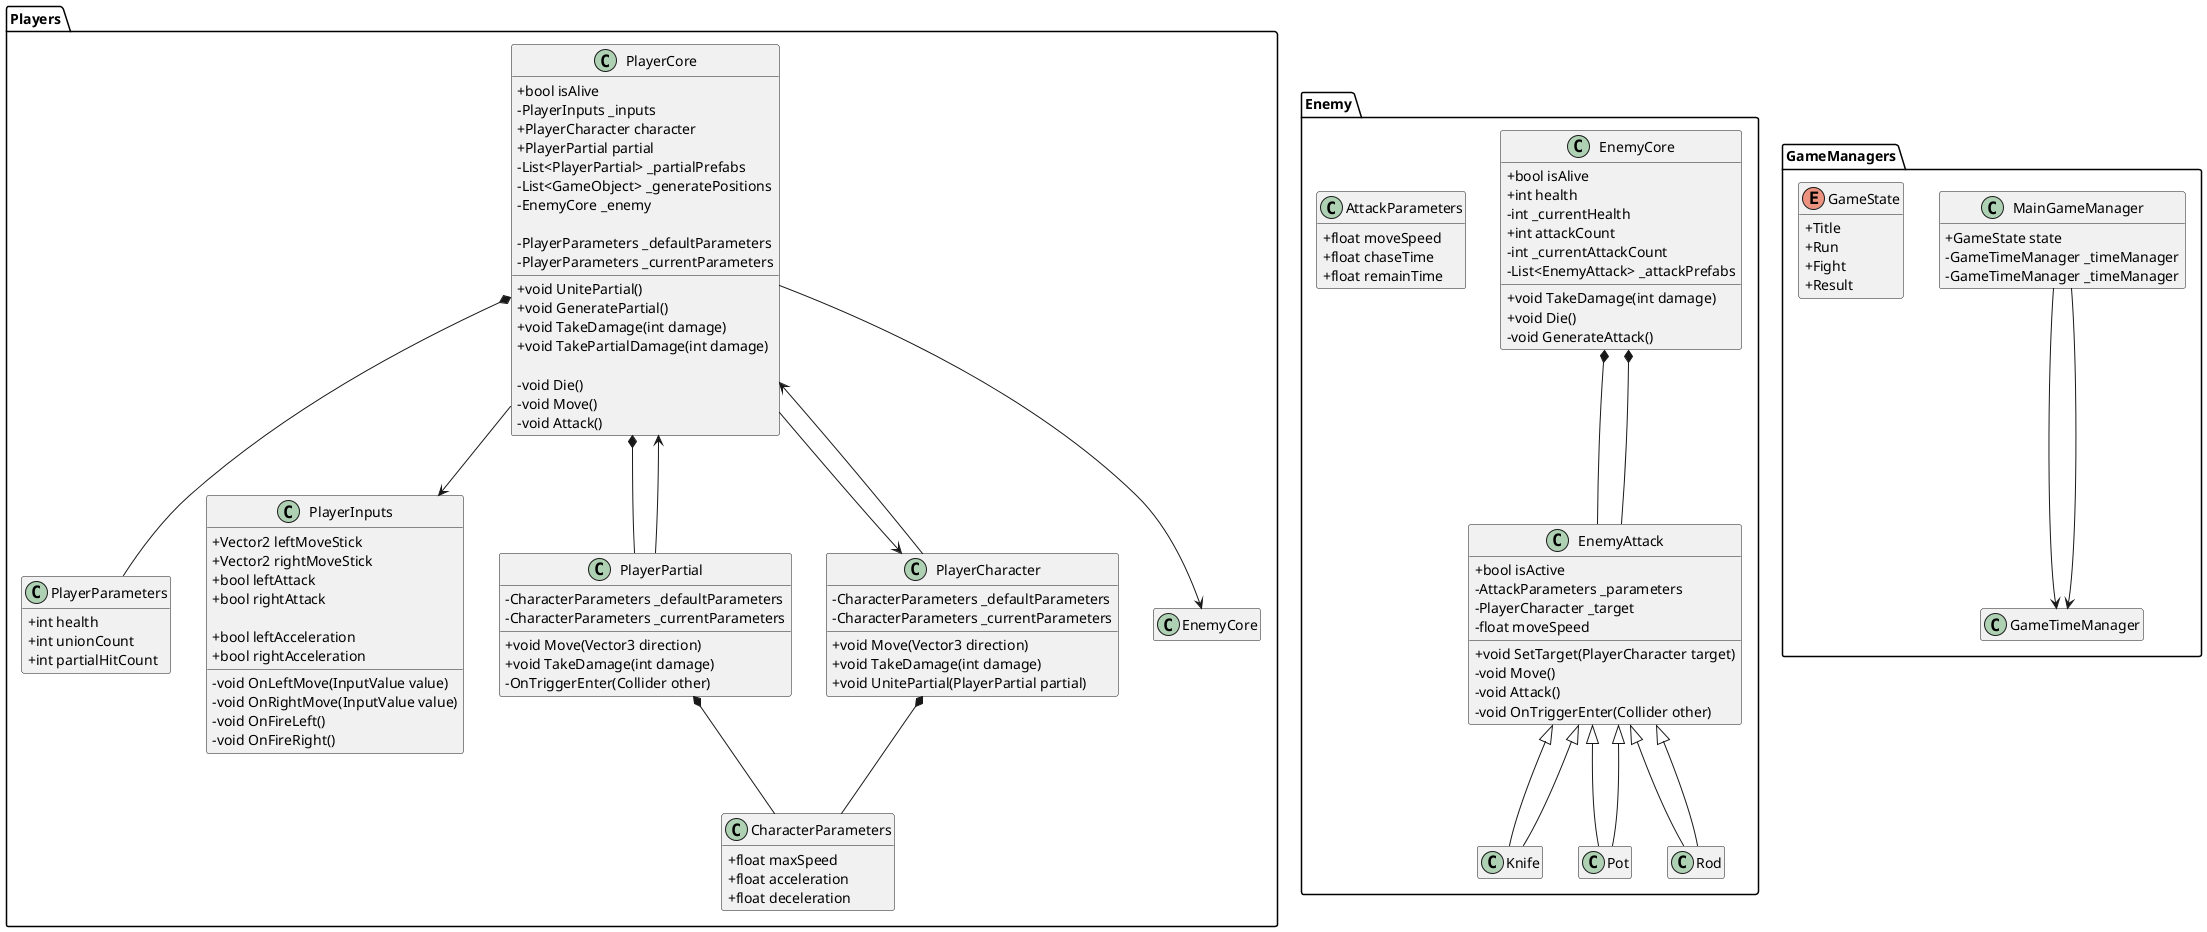 @startuml Class
skinparam classAttributeIconSize 0
hide empty members

namespace Players {
    class PlayerParameters{
        + int health
        + int unionCount
        + int partialHitCount
    }

    class CharacterParameters{
        + float maxSpeed
        + float acceleration
        + float deceleration
    }

    class PlayerInputs{
        + Vector2 leftMoveStick
        + Vector2 rightMoveStick
        + bool leftAttack
        + bool rightAttack

        + bool leftAcceleration
        + bool rightAcceleration

        - void OnLeftMove(InputValue value)
        - void OnRightMove(InputValue value)
        - void OnFireLeft()
        - void OnFireRight()
    }


    class PlayerCore {
        + bool isAlive
        - PlayerInputs _inputs
        + PlayerCharacter character
        + PlayerPartial partial
        - List<PlayerPartial> _partialPrefabs
        - List<GameObject> _generatePositions
        - EnemyCore _enemy

        - PlayerParameters _defaultParameters
        - PlayerParameters _currentParameters

        + void UnitePartial()
        + void GeneratePartial()
        + void TakeDamage(int damage)
        + void TakePartialDamage(int damage)

        - void Die()
        - void Move()
        - void Attack()
    }

    PlayerCore *-- PlayerParameters
    PlayerCore *-- PlayerPartial

    PlayerCore --> PlayerInputs
    PlayerCore --> PlayerCharacter
    PlayerCore --> EnemyCore

    class PlayerCharacter {
        - CharacterParameters _defaultParameters
        - CharacterParameters _currentParameters

        + void Move(Vector3 direction)
        + void TakeDamage(int damage)
        + void UnitePartial(PlayerPartial partial)
    }

    PlayerCore <-- PlayerCharacter
    PlayerCharacter *-- CharacterParameters

    class PlayerPartial {
        - CharacterParameters _defaultParameters
        - CharacterParameters _currentParameters

        + void Move(Vector3 direction)
        + void TakeDamage(int damage)
        - OnTriggerEnter(Collider other)
    }

    PlayerCore <-- PlayerPartial
    PlayerPartial *-- CharacterParameters
}

namespace Enemy {
    class EnemyCore {
        + bool isAlive
        + int health
        - int _currentHealth
        + int attackCount
        - int _currentAttackCount
        - List<EnemyAttack> _attackPrefabs

        + void TakeDamage(int damage)
        + void Die()
        - void GenerateAttack()
    }

    class AttackParameters {
        + float moveSpeed
        + float chaseTime
        + float remainTime
    }

    class EnemyAttack {
        + bool isActive
        - AttackParameters _parameters
        - PlayerCharacter _target
        - float moveSpeed

        + void SetTarget(PlayerCharacter target)
        - void Move()
        - void Attack()
        - void OnTriggerEnter(Collider other)
    }

    EnemyCore *-- EnemyAttack

    class Knife
    class Pot
    Class Rod

    EnemyAttack <|-- Knife
    EnemyAttack <|-- Pot
    EnemyAttack <|-- Rod

    EnemyCore *-- EnemyAttack

    class Knife
    class Pot
    Class Rod

    EnemyAttack <|-- Knife
    EnemyAttack <|-- Pot
    EnemyAttack <|-- Rod
}

namespace GameManagers {
    class MainGameManager {
        + GameState state
        - GameTimeManager _timeManager
        - GameTimeManager _timeManager
    }

    enum GameState{
        + Title
        + Run
        + Fight
        + Result
    }

    class GameTimeManager

    MainGameManager --> GameTimeManager

    class GameTimeManager

    MainGameManager --> GameTimeManager
}

@enduml
